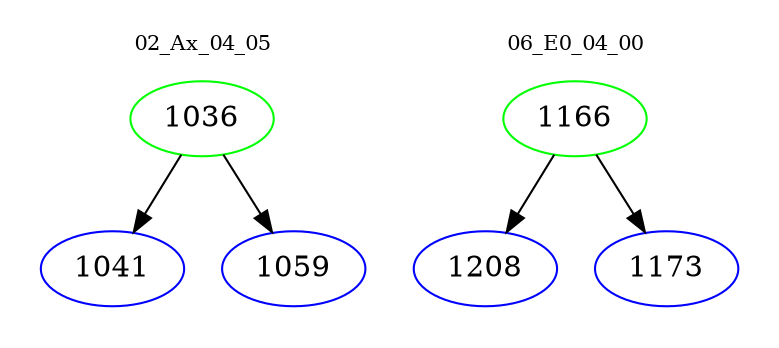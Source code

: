 digraph{
subgraph cluster_0 {
color = white
label = "02_Ax_04_05";
fontsize=10;
T0_1036 [label="1036", color="green"]
T0_1036 -> T0_1041 [color="black"]
T0_1041 [label="1041", color="blue"]
T0_1036 -> T0_1059 [color="black"]
T0_1059 [label="1059", color="blue"]
}
subgraph cluster_1 {
color = white
label = "06_E0_04_00";
fontsize=10;
T1_1166 [label="1166", color="green"]
T1_1166 -> T1_1208 [color="black"]
T1_1208 [label="1208", color="blue"]
T1_1166 -> T1_1173 [color="black"]
T1_1173 [label="1173", color="blue"]
}
}
